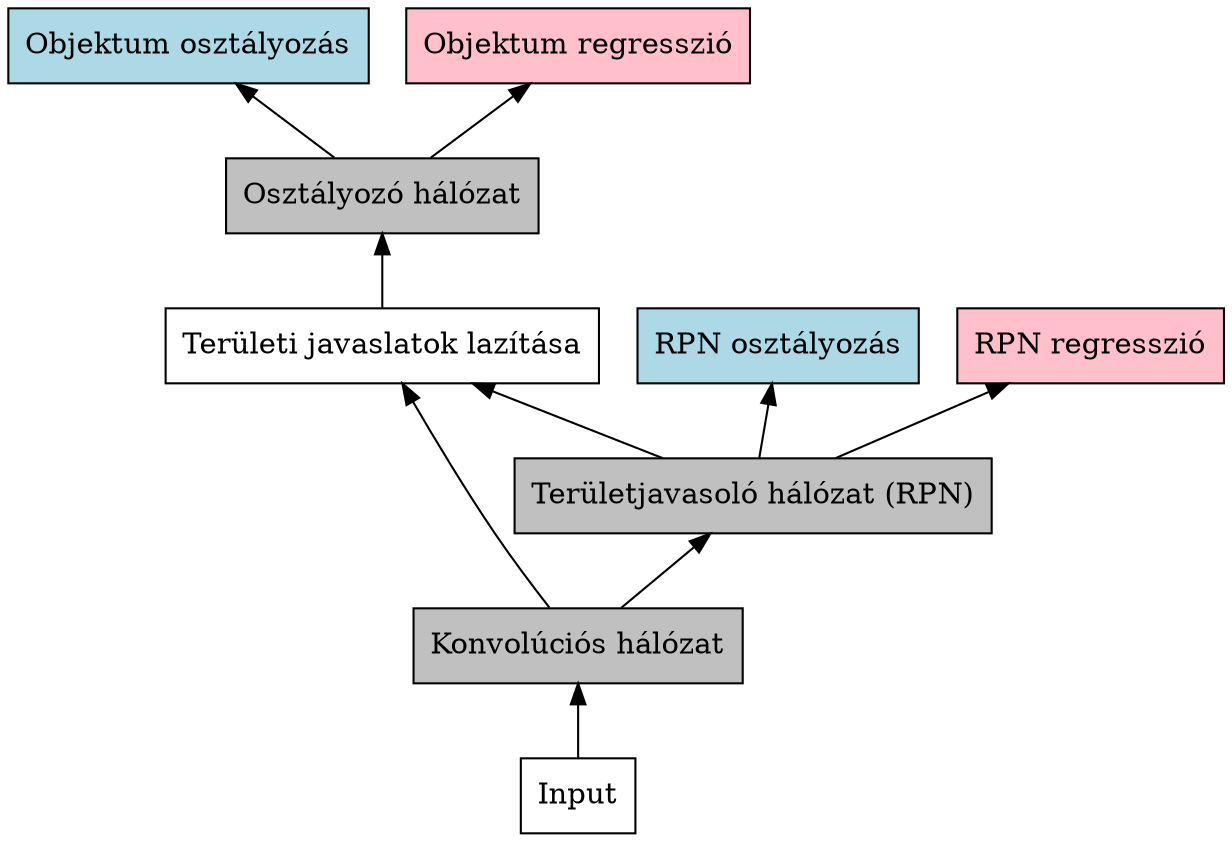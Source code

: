 digraph od {
    graph [dpi=300]
    rankdir="BT"

    input [label="Input", shape="rectangle"]
    convnet [label="Konvolúciós hálózat", shape="rectangle", style="filled", fillcolor="gray"]
    rpn [label="Területjavasoló hálózat (RPN)", shape="rectangle", style="filled", fillcolor="gray"]
    class_net [label="Osztályozó hálózat", shape="rectangle", style="filled", fillcolor="gray"]
    roi_pooling [label="Területi javaslatok lazítása", shape="rectangle"]
    class_loss1 [label="RPN osztályozás", shape="rectangle", style="filled", fillcolor="lightblue"]
    class_loss2 [label="Objektum osztályozás", shape="rectangle", style="filled", fillcolor="lightblue"]
    reg_loss1 [label="RPN regresszió", shape="rectangle", style="filled", fillcolor="pink"]
    reg_loss2 [label="Objektum regresszió", shape="rectangle", style="filled", fillcolor="pink"]

    input -> convnet 
    convnet -> rpn
    rpn -> roi_pooling
    convnet -> roi_pooling
    rpn -> class_loss1
    rpn -> reg_loss1 
    roi_pooling -> class_net
    class_net -> reg_loss2
    class_net -> class_loss2
}
